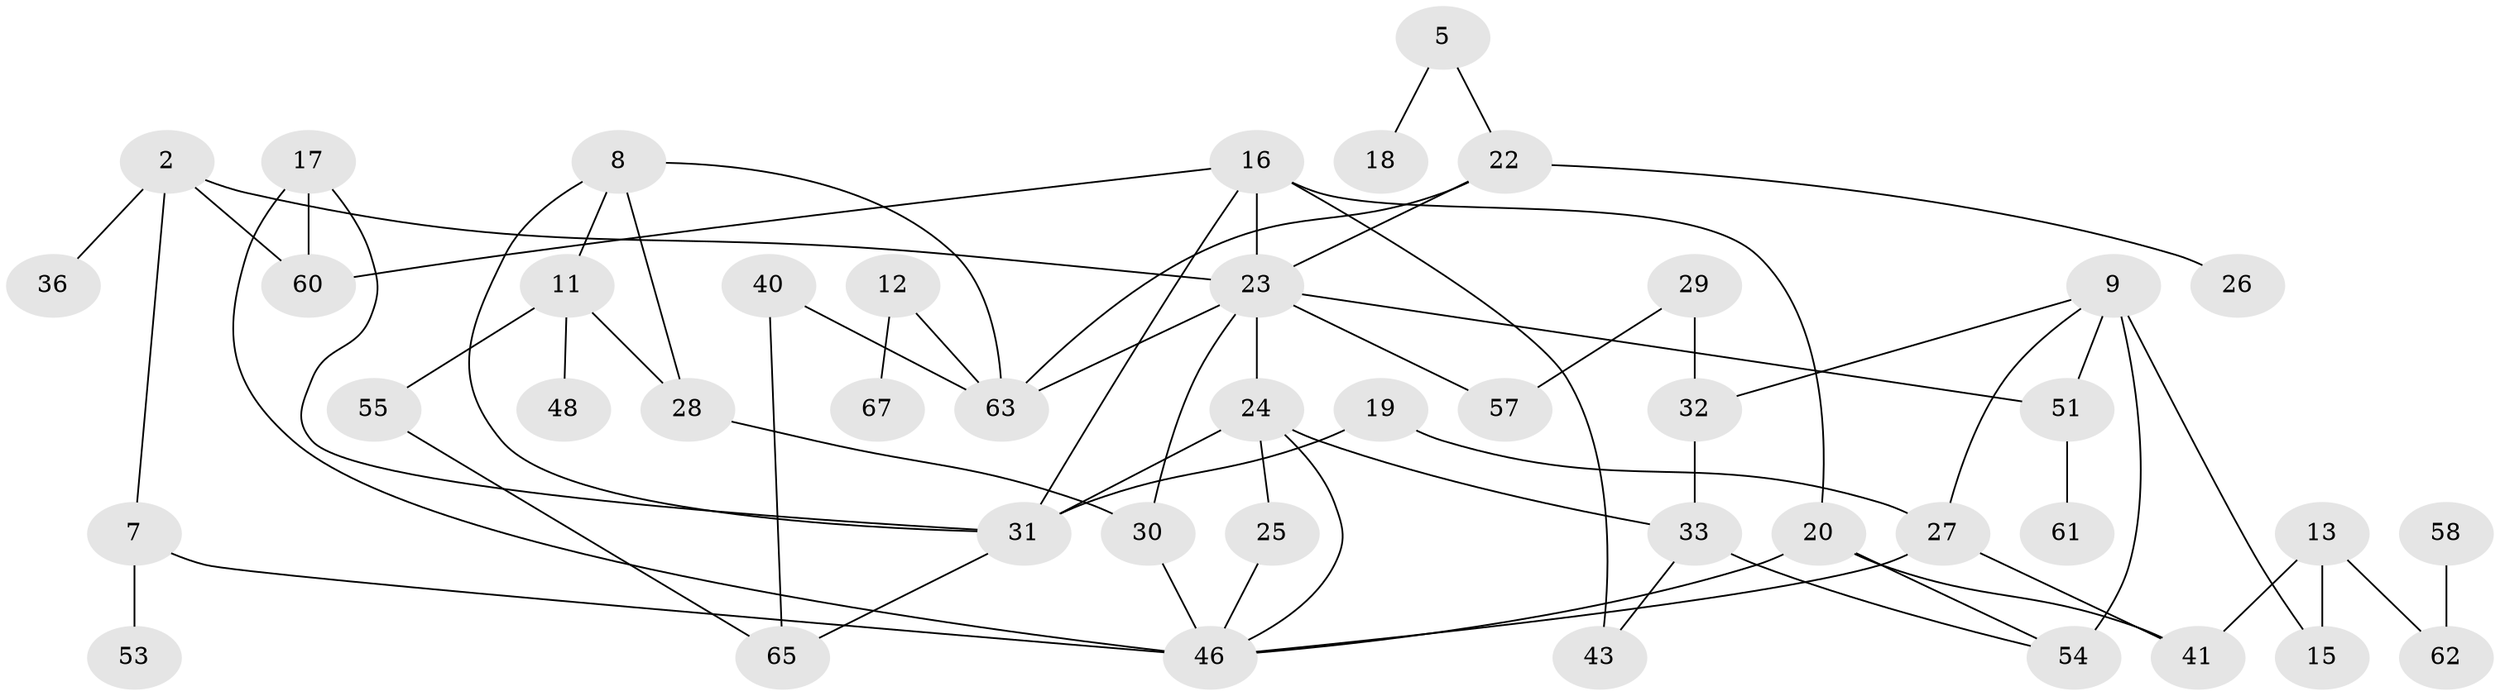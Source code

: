 // original degree distribution, {0: 0.15671641791044777, 1: 0.27611940298507465, 3: 0.20149253731343283, 2: 0.23134328358208955, 8: 0.014925373134328358, 4: 0.08208955223880597, 5: 0.029850746268656716, 6: 0.007462686567164179}
// Generated by graph-tools (version 1.1) at 2025/33/03/09/25 02:33:37]
// undirected, 44 vertices, 66 edges
graph export_dot {
graph [start="1"]
  node [color=gray90,style=filled];
  2;
  5;
  7;
  8;
  9;
  11;
  12;
  13;
  15;
  16;
  17;
  18;
  19;
  20;
  22;
  23;
  24;
  25;
  26;
  27;
  28;
  29;
  30;
  31;
  32;
  33;
  36;
  40;
  41;
  43;
  46;
  48;
  51;
  53;
  54;
  55;
  57;
  58;
  60;
  61;
  62;
  63;
  65;
  67;
  2 -- 7 [weight=1.0];
  2 -- 23 [weight=1.0];
  2 -- 36 [weight=1.0];
  2 -- 60 [weight=1.0];
  5 -- 18 [weight=1.0];
  5 -- 22 [weight=1.0];
  7 -- 46 [weight=2.0];
  7 -- 53 [weight=1.0];
  8 -- 11 [weight=1.0];
  8 -- 28 [weight=1.0];
  8 -- 31 [weight=1.0];
  8 -- 63 [weight=1.0];
  9 -- 15 [weight=1.0];
  9 -- 27 [weight=1.0];
  9 -- 32 [weight=1.0];
  9 -- 51 [weight=1.0];
  9 -- 54 [weight=3.0];
  11 -- 28 [weight=1.0];
  11 -- 48 [weight=1.0];
  11 -- 55 [weight=1.0];
  12 -- 63 [weight=1.0];
  12 -- 67 [weight=1.0];
  13 -- 15 [weight=1.0];
  13 -- 41 [weight=3.0];
  13 -- 62 [weight=1.0];
  16 -- 20 [weight=1.0];
  16 -- 23 [weight=1.0];
  16 -- 31 [weight=1.0];
  16 -- 43 [weight=2.0];
  16 -- 60 [weight=1.0];
  17 -- 31 [weight=1.0];
  17 -- 46 [weight=1.0];
  17 -- 60 [weight=1.0];
  19 -- 27 [weight=1.0];
  19 -- 31 [weight=4.0];
  20 -- 41 [weight=2.0];
  20 -- 46 [weight=1.0];
  20 -- 54 [weight=1.0];
  22 -- 23 [weight=1.0];
  22 -- 26 [weight=1.0];
  22 -- 63 [weight=1.0];
  23 -- 24 [weight=1.0];
  23 -- 30 [weight=1.0];
  23 -- 51 [weight=1.0];
  23 -- 57 [weight=1.0];
  23 -- 63 [weight=1.0];
  24 -- 25 [weight=1.0];
  24 -- 31 [weight=1.0];
  24 -- 33 [weight=1.0];
  24 -- 46 [weight=1.0];
  25 -- 46 [weight=1.0];
  27 -- 41 [weight=1.0];
  27 -- 46 [weight=1.0];
  28 -- 30 [weight=1.0];
  29 -- 32 [weight=1.0];
  29 -- 57 [weight=1.0];
  30 -- 46 [weight=1.0];
  31 -- 65 [weight=1.0];
  32 -- 33 [weight=1.0];
  33 -- 43 [weight=1.0];
  33 -- 54 [weight=1.0];
  40 -- 63 [weight=1.0];
  40 -- 65 [weight=2.0];
  51 -- 61 [weight=1.0];
  55 -- 65 [weight=1.0];
  58 -- 62 [weight=1.0];
}

